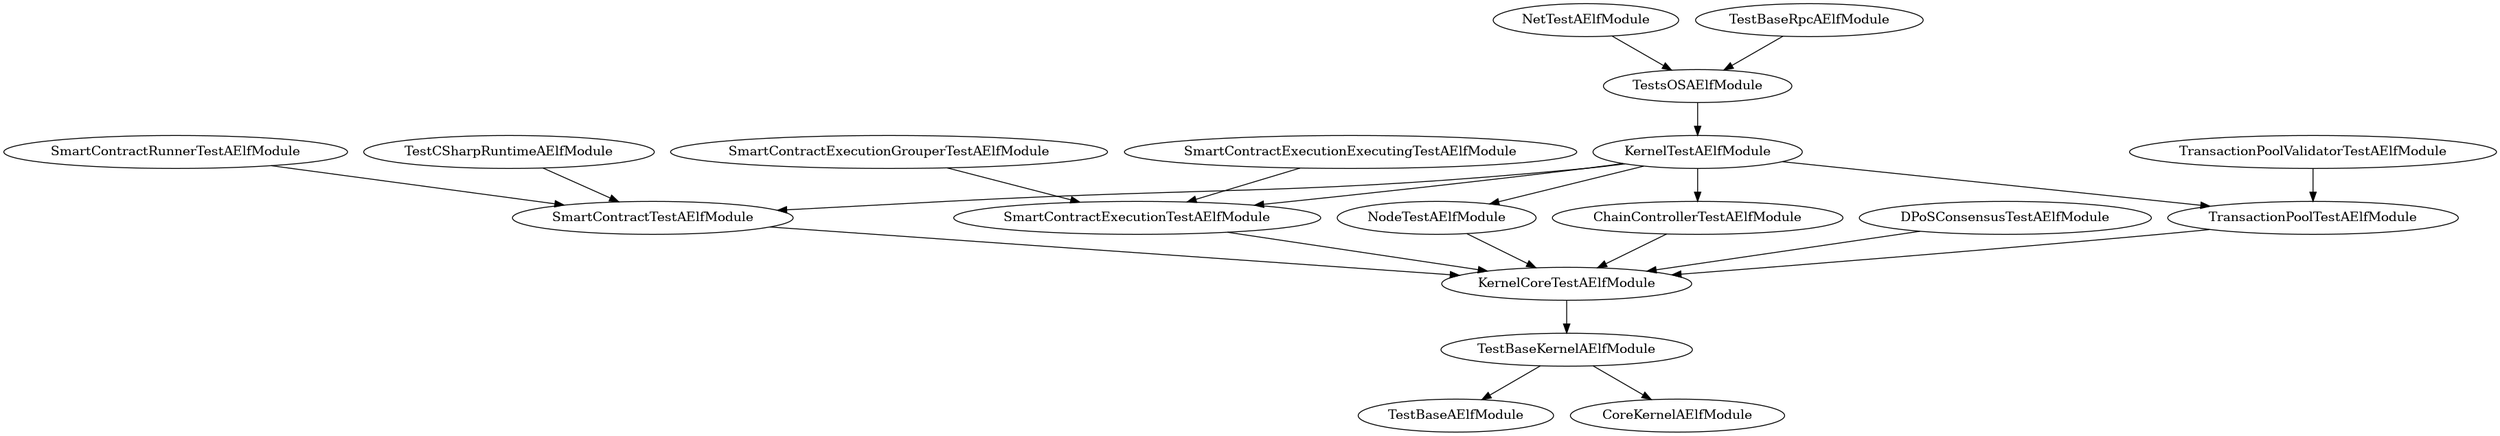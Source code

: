 @startuml Unit Test
digraph G {
    "TestBaseKernelAElfModule" -> {"TestBaseAElfModule";"CoreKernelAElfModule"};

    "KernelCoreTestAElfModule" -> "TestBaseKernelAElfModule";

    "SmartContractTestAElfModule" -> "KernelCoreTestAElfModule";
    "SmartContractRunnerTestAElfModule" -> "SmartContractTestAElfModule";

    "SmartContractExecutionTestAElfModule" -> "KernelCoreTestAElfModule";
    "SmartContractExecutionGrouperTestAElfModule" -> "SmartContractExecutionTestAElfModule";
    "SmartContractExecutionExecutingTestAElfModule" -> "SmartContractExecutionTestAElfModule";

    "TransactionPoolTestAElfModule" -> "KernelCoreTestAElfModule";
    "TransactionPoolValidatorTestAElfModule" -> "TransactionPoolTestAElfModule";

    "ChainControllerTestAElfModule" -> "KernelCoreTestAElfModule";

    "DPoSConsensusTestAElfModule" -> "KernelCoreTestAElfModule";

    "NodeTestAElfModule" -> "KernelCoreTestAElfModule";

    "KernelTestAElfModule" -> {"SmartContractTestAElfModule";"SmartContractExecutionTestAElfModule";"TransactionPoolTestAElfModule";"ChainControllerTestAElfModule";"NodeTestAElfModule"};

    "TestCSharpRuntimeAElfModule" -> "SmartContractTestAElfModule";
    
    "TestsOSAElfModule" -> "KernelTestAElfModule";
    "NetTestAElfModule" -> "TestsOSAElfModule";

    "TestBaseRpcAElfModule" -> "TestsOSAElfModule";

  }
@enduml